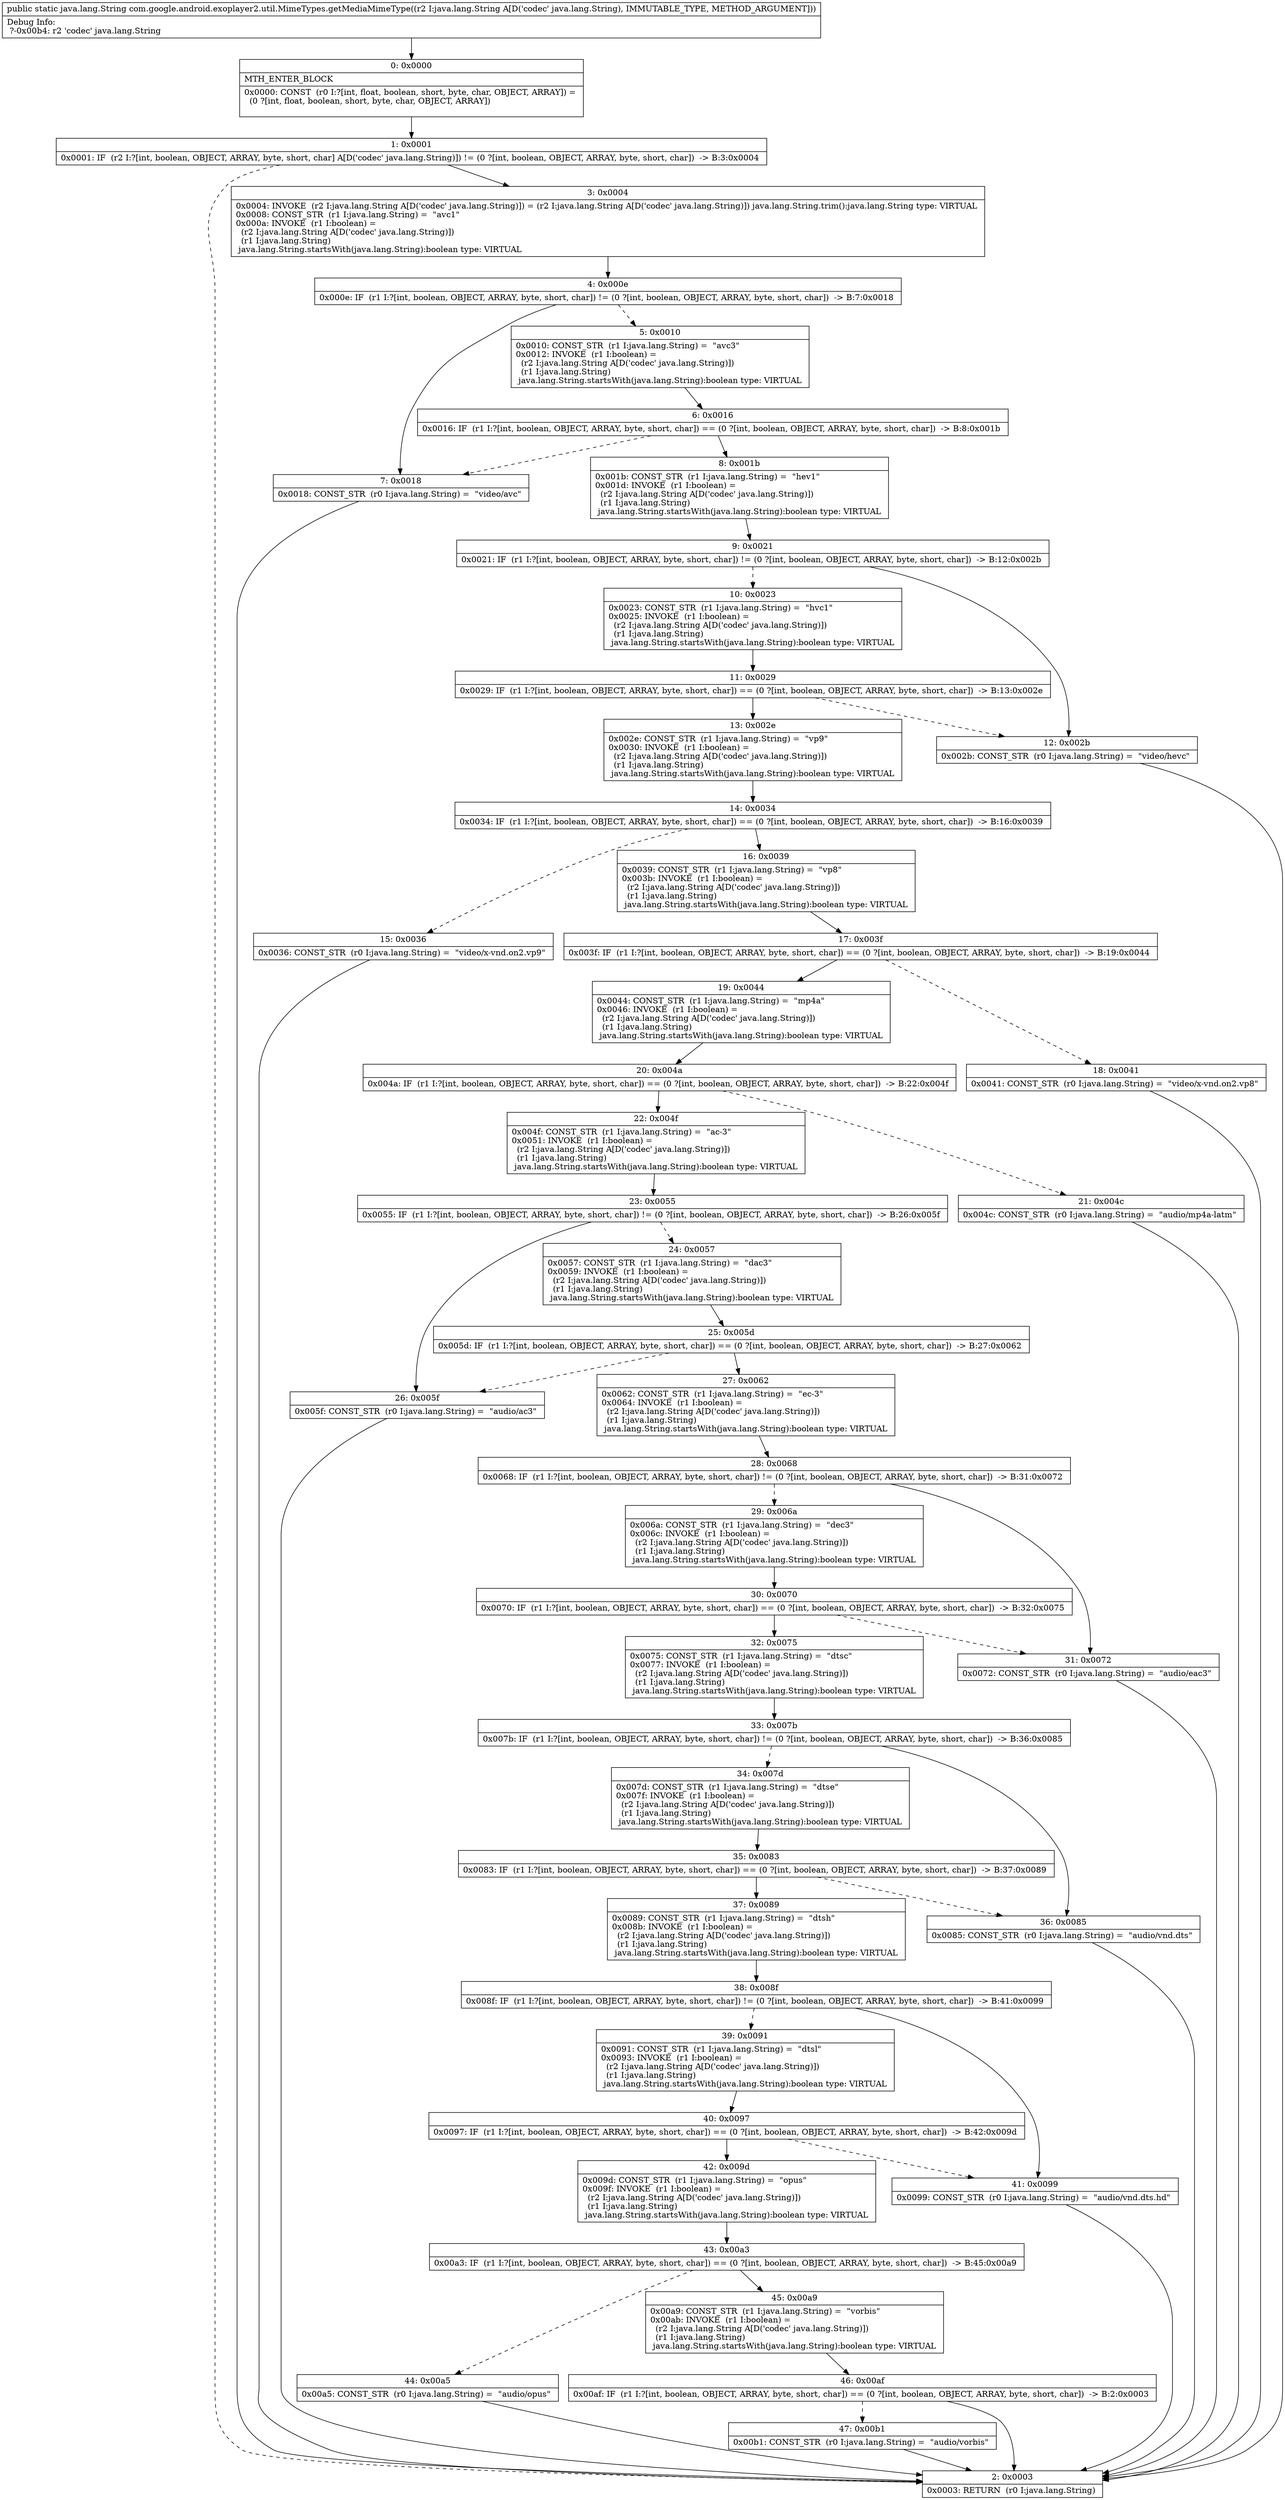 digraph "CFG forcom.google.android.exoplayer2.util.MimeTypes.getMediaMimeType(Ljava\/lang\/String;)Ljava\/lang\/String;" {
Node_0 [shape=record,label="{0\:\ 0x0000|MTH_ENTER_BLOCK\l|0x0000: CONST  (r0 I:?[int, float, boolean, short, byte, char, OBJECT, ARRAY]) = \l  (0 ?[int, float, boolean, short, byte, char, OBJECT, ARRAY])\l \l}"];
Node_1 [shape=record,label="{1\:\ 0x0001|0x0001: IF  (r2 I:?[int, boolean, OBJECT, ARRAY, byte, short, char] A[D('codec' java.lang.String)]) != (0 ?[int, boolean, OBJECT, ARRAY, byte, short, char])  \-\> B:3:0x0004 \l}"];
Node_2 [shape=record,label="{2\:\ 0x0003|0x0003: RETURN  (r0 I:java.lang.String) \l}"];
Node_3 [shape=record,label="{3\:\ 0x0004|0x0004: INVOKE  (r2 I:java.lang.String A[D('codec' java.lang.String)]) = (r2 I:java.lang.String A[D('codec' java.lang.String)]) java.lang.String.trim():java.lang.String type: VIRTUAL \l0x0008: CONST_STR  (r1 I:java.lang.String) =  \"avc1\" \l0x000a: INVOKE  (r1 I:boolean) = \l  (r2 I:java.lang.String A[D('codec' java.lang.String)])\l  (r1 I:java.lang.String)\l java.lang.String.startsWith(java.lang.String):boolean type: VIRTUAL \l}"];
Node_4 [shape=record,label="{4\:\ 0x000e|0x000e: IF  (r1 I:?[int, boolean, OBJECT, ARRAY, byte, short, char]) != (0 ?[int, boolean, OBJECT, ARRAY, byte, short, char])  \-\> B:7:0x0018 \l}"];
Node_5 [shape=record,label="{5\:\ 0x0010|0x0010: CONST_STR  (r1 I:java.lang.String) =  \"avc3\" \l0x0012: INVOKE  (r1 I:boolean) = \l  (r2 I:java.lang.String A[D('codec' java.lang.String)])\l  (r1 I:java.lang.String)\l java.lang.String.startsWith(java.lang.String):boolean type: VIRTUAL \l}"];
Node_6 [shape=record,label="{6\:\ 0x0016|0x0016: IF  (r1 I:?[int, boolean, OBJECT, ARRAY, byte, short, char]) == (0 ?[int, boolean, OBJECT, ARRAY, byte, short, char])  \-\> B:8:0x001b \l}"];
Node_7 [shape=record,label="{7\:\ 0x0018|0x0018: CONST_STR  (r0 I:java.lang.String) =  \"video\/avc\" \l}"];
Node_8 [shape=record,label="{8\:\ 0x001b|0x001b: CONST_STR  (r1 I:java.lang.String) =  \"hev1\" \l0x001d: INVOKE  (r1 I:boolean) = \l  (r2 I:java.lang.String A[D('codec' java.lang.String)])\l  (r1 I:java.lang.String)\l java.lang.String.startsWith(java.lang.String):boolean type: VIRTUAL \l}"];
Node_9 [shape=record,label="{9\:\ 0x0021|0x0021: IF  (r1 I:?[int, boolean, OBJECT, ARRAY, byte, short, char]) != (0 ?[int, boolean, OBJECT, ARRAY, byte, short, char])  \-\> B:12:0x002b \l}"];
Node_10 [shape=record,label="{10\:\ 0x0023|0x0023: CONST_STR  (r1 I:java.lang.String) =  \"hvc1\" \l0x0025: INVOKE  (r1 I:boolean) = \l  (r2 I:java.lang.String A[D('codec' java.lang.String)])\l  (r1 I:java.lang.String)\l java.lang.String.startsWith(java.lang.String):boolean type: VIRTUAL \l}"];
Node_11 [shape=record,label="{11\:\ 0x0029|0x0029: IF  (r1 I:?[int, boolean, OBJECT, ARRAY, byte, short, char]) == (0 ?[int, boolean, OBJECT, ARRAY, byte, short, char])  \-\> B:13:0x002e \l}"];
Node_12 [shape=record,label="{12\:\ 0x002b|0x002b: CONST_STR  (r0 I:java.lang.String) =  \"video\/hevc\" \l}"];
Node_13 [shape=record,label="{13\:\ 0x002e|0x002e: CONST_STR  (r1 I:java.lang.String) =  \"vp9\" \l0x0030: INVOKE  (r1 I:boolean) = \l  (r2 I:java.lang.String A[D('codec' java.lang.String)])\l  (r1 I:java.lang.String)\l java.lang.String.startsWith(java.lang.String):boolean type: VIRTUAL \l}"];
Node_14 [shape=record,label="{14\:\ 0x0034|0x0034: IF  (r1 I:?[int, boolean, OBJECT, ARRAY, byte, short, char]) == (0 ?[int, boolean, OBJECT, ARRAY, byte, short, char])  \-\> B:16:0x0039 \l}"];
Node_15 [shape=record,label="{15\:\ 0x0036|0x0036: CONST_STR  (r0 I:java.lang.String) =  \"video\/x\-vnd.on2.vp9\" \l}"];
Node_16 [shape=record,label="{16\:\ 0x0039|0x0039: CONST_STR  (r1 I:java.lang.String) =  \"vp8\" \l0x003b: INVOKE  (r1 I:boolean) = \l  (r2 I:java.lang.String A[D('codec' java.lang.String)])\l  (r1 I:java.lang.String)\l java.lang.String.startsWith(java.lang.String):boolean type: VIRTUAL \l}"];
Node_17 [shape=record,label="{17\:\ 0x003f|0x003f: IF  (r1 I:?[int, boolean, OBJECT, ARRAY, byte, short, char]) == (0 ?[int, boolean, OBJECT, ARRAY, byte, short, char])  \-\> B:19:0x0044 \l}"];
Node_18 [shape=record,label="{18\:\ 0x0041|0x0041: CONST_STR  (r0 I:java.lang.String) =  \"video\/x\-vnd.on2.vp8\" \l}"];
Node_19 [shape=record,label="{19\:\ 0x0044|0x0044: CONST_STR  (r1 I:java.lang.String) =  \"mp4a\" \l0x0046: INVOKE  (r1 I:boolean) = \l  (r2 I:java.lang.String A[D('codec' java.lang.String)])\l  (r1 I:java.lang.String)\l java.lang.String.startsWith(java.lang.String):boolean type: VIRTUAL \l}"];
Node_20 [shape=record,label="{20\:\ 0x004a|0x004a: IF  (r1 I:?[int, boolean, OBJECT, ARRAY, byte, short, char]) == (0 ?[int, boolean, OBJECT, ARRAY, byte, short, char])  \-\> B:22:0x004f \l}"];
Node_21 [shape=record,label="{21\:\ 0x004c|0x004c: CONST_STR  (r0 I:java.lang.String) =  \"audio\/mp4a\-latm\" \l}"];
Node_22 [shape=record,label="{22\:\ 0x004f|0x004f: CONST_STR  (r1 I:java.lang.String) =  \"ac\-3\" \l0x0051: INVOKE  (r1 I:boolean) = \l  (r2 I:java.lang.String A[D('codec' java.lang.String)])\l  (r1 I:java.lang.String)\l java.lang.String.startsWith(java.lang.String):boolean type: VIRTUAL \l}"];
Node_23 [shape=record,label="{23\:\ 0x0055|0x0055: IF  (r1 I:?[int, boolean, OBJECT, ARRAY, byte, short, char]) != (0 ?[int, boolean, OBJECT, ARRAY, byte, short, char])  \-\> B:26:0x005f \l}"];
Node_24 [shape=record,label="{24\:\ 0x0057|0x0057: CONST_STR  (r1 I:java.lang.String) =  \"dac3\" \l0x0059: INVOKE  (r1 I:boolean) = \l  (r2 I:java.lang.String A[D('codec' java.lang.String)])\l  (r1 I:java.lang.String)\l java.lang.String.startsWith(java.lang.String):boolean type: VIRTUAL \l}"];
Node_25 [shape=record,label="{25\:\ 0x005d|0x005d: IF  (r1 I:?[int, boolean, OBJECT, ARRAY, byte, short, char]) == (0 ?[int, boolean, OBJECT, ARRAY, byte, short, char])  \-\> B:27:0x0062 \l}"];
Node_26 [shape=record,label="{26\:\ 0x005f|0x005f: CONST_STR  (r0 I:java.lang.String) =  \"audio\/ac3\" \l}"];
Node_27 [shape=record,label="{27\:\ 0x0062|0x0062: CONST_STR  (r1 I:java.lang.String) =  \"ec\-3\" \l0x0064: INVOKE  (r1 I:boolean) = \l  (r2 I:java.lang.String A[D('codec' java.lang.String)])\l  (r1 I:java.lang.String)\l java.lang.String.startsWith(java.lang.String):boolean type: VIRTUAL \l}"];
Node_28 [shape=record,label="{28\:\ 0x0068|0x0068: IF  (r1 I:?[int, boolean, OBJECT, ARRAY, byte, short, char]) != (0 ?[int, boolean, OBJECT, ARRAY, byte, short, char])  \-\> B:31:0x0072 \l}"];
Node_29 [shape=record,label="{29\:\ 0x006a|0x006a: CONST_STR  (r1 I:java.lang.String) =  \"dec3\" \l0x006c: INVOKE  (r1 I:boolean) = \l  (r2 I:java.lang.String A[D('codec' java.lang.String)])\l  (r1 I:java.lang.String)\l java.lang.String.startsWith(java.lang.String):boolean type: VIRTUAL \l}"];
Node_30 [shape=record,label="{30\:\ 0x0070|0x0070: IF  (r1 I:?[int, boolean, OBJECT, ARRAY, byte, short, char]) == (0 ?[int, boolean, OBJECT, ARRAY, byte, short, char])  \-\> B:32:0x0075 \l}"];
Node_31 [shape=record,label="{31\:\ 0x0072|0x0072: CONST_STR  (r0 I:java.lang.String) =  \"audio\/eac3\" \l}"];
Node_32 [shape=record,label="{32\:\ 0x0075|0x0075: CONST_STR  (r1 I:java.lang.String) =  \"dtsc\" \l0x0077: INVOKE  (r1 I:boolean) = \l  (r2 I:java.lang.String A[D('codec' java.lang.String)])\l  (r1 I:java.lang.String)\l java.lang.String.startsWith(java.lang.String):boolean type: VIRTUAL \l}"];
Node_33 [shape=record,label="{33\:\ 0x007b|0x007b: IF  (r1 I:?[int, boolean, OBJECT, ARRAY, byte, short, char]) != (0 ?[int, boolean, OBJECT, ARRAY, byte, short, char])  \-\> B:36:0x0085 \l}"];
Node_34 [shape=record,label="{34\:\ 0x007d|0x007d: CONST_STR  (r1 I:java.lang.String) =  \"dtse\" \l0x007f: INVOKE  (r1 I:boolean) = \l  (r2 I:java.lang.String A[D('codec' java.lang.String)])\l  (r1 I:java.lang.String)\l java.lang.String.startsWith(java.lang.String):boolean type: VIRTUAL \l}"];
Node_35 [shape=record,label="{35\:\ 0x0083|0x0083: IF  (r1 I:?[int, boolean, OBJECT, ARRAY, byte, short, char]) == (0 ?[int, boolean, OBJECT, ARRAY, byte, short, char])  \-\> B:37:0x0089 \l}"];
Node_36 [shape=record,label="{36\:\ 0x0085|0x0085: CONST_STR  (r0 I:java.lang.String) =  \"audio\/vnd.dts\" \l}"];
Node_37 [shape=record,label="{37\:\ 0x0089|0x0089: CONST_STR  (r1 I:java.lang.String) =  \"dtsh\" \l0x008b: INVOKE  (r1 I:boolean) = \l  (r2 I:java.lang.String A[D('codec' java.lang.String)])\l  (r1 I:java.lang.String)\l java.lang.String.startsWith(java.lang.String):boolean type: VIRTUAL \l}"];
Node_38 [shape=record,label="{38\:\ 0x008f|0x008f: IF  (r1 I:?[int, boolean, OBJECT, ARRAY, byte, short, char]) != (0 ?[int, boolean, OBJECT, ARRAY, byte, short, char])  \-\> B:41:0x0099 \l}"];
Node_39 [shape=record,label="{39\:\ 0x0091|0x0091: CONST_STR  (r1 I:java.lang.String) =  \"dtsl\" \l0x0093: INVOKE  (r1 I:boolean) = \l  (r2 I:java.lang.String A[D('codec' java.lang.String)])\l  (r1 I:java.lang.String)\l java.lang.String.startsWith(java.lang.String):boolean type: VIRTUAL \l}"];
Node_40 [shape=record,label="{40\:\ 0x0097|0x0097: IF  (r1 I:?[int, boolean, OBJECT, ARRAY, byte, short, char]) == (0 ?[int, boolean, OBJECT, ARRAY, byte, short, char])  \-\> B:42:0x009d \l}"];
Node_41 [shape=record,label="{41\:\ 0x0099|0x0099: CONST_STR  (r0 I:java.lang.String) =  \"audio\/vnd.dts.hd\" \l}"];
Node_42 [shape=record,label="{42\:\ 0x009d|0x009d: CONST_STR  (r1 I:java.lang.String) =  \"opus\" \l0x009f: INVOKE  (r1 I:boolean) = \l  (r2 I:java.lang.String A[D('codec' java.lang.String)])\l  (r1 I:java.lang.String)\l java.lang.String.startsWith(java.lang.String):boolean type: VIRTUAL \l}"];
Node_43 [shape=record,label="{43\:\ 0x00a3|0x00a3: IF  (r1 I:?[int, boolean, OBJECT, ARRAY, byte, short, char]) == (0 ?[int, boolean, OBJECT, ARRAY, byte, short, char])  \-\> B:45:0x00a9 \l}"];
Node_44 [shape=record,label="{44\:\ 0x00a5|0x00a5: CONST_STR  (r0 I:java.lang.String) =  \"audio\/opus\" \l}"];
Node_45 [shape=record,label="{45\:\ 0x00a9|0x00a9: CONST_STR  (r1 I:java.lang.String) =  \"vorbis\" \l0x00ab: INVOKE  (r1 I:boolean) = \l  (r2 I:java.lang.String A[D('codec' java.lang.String)])\l  (r1 I:java.lang.String)\l java.lang.String.startsWith(java.lang.String):boolean type: VIRTUAL \l}"];
Node_46 [shape=record,label="{46\:\ 0x00af|0x00af: IF  (r1 I:?[int, boolean, OBJECT, ARRAY, byte, short, char]) == (0 ?[int, boolean, OBJECT, ARRAY, byte, short, char])  \-\> B:2:0x0003 \l}"];
Node_47 [shape=record,label="{47\:\ 0x00b1|0x00b1: CONST_STR  (r0 I:java.lang.String) =  \"audio\/vorbis\" \l}"];
MethodNode[shape=record,label="{public static java.lang.String com.google.android.exoplayer2.util.MimeTypes.getMediaMimeType((r2 I:java.lang.String A[D('codec' java.lang.String), IMMUTABLE_TYPE, METHOD_ARGUMENT]))  | Debug Info:\l  ?\-0x00b4: r2 'codec' java.lang.String\l}"];
MethodNode -> Node_0;
Node_0 -> Node_1;
Node_1 -> Node_2[style=dashed];
Node_1 -> Node_3;
Node_3 -> Node_4;
Node_4 -> Node_5[style=dashed];
Node_4 -> Node_7;
Node_5 -> Node_6;
Node_6 -> Node_7[style=dashed];
Node_6 -> Node_8;
Node_7 -> Node_2;
Node_8 -> Node_9;
Node_9 -> Node_10[style=dashed];
Node_9 -> Node_12;
Node_10 -> Node_11;
Node_11 -> Node_12[style=dashed];
Node_11 -> Node_13;
Node_12 -> Node_2;
Node_13 -> Node_14;
Node_14 -> Node_15[style=dashed];
Node_14 -> Node_16;
Node_15 -> Node_2;
Node_16 -> Node_17;
Node_17 -> Node_18[style=dashed];
Node_17 -> Node_19;
Node_18 -> Node_2;
Node_19 -> Node_20;
Node_20 -> Node_21[style=dashed];
Node_20 -> Node_22;
Node_21 -> Node_2;
Node_22 -> Node_23;
Node_23 -> Node_24[style=dashed];
Node_23 -> Node_26;
Node_24 -> Node_25;
Node_25 -> Node_26[style=dashed];
Node_25 -> Node_27;
Node_26 -> Node_2;
Node_27 -> Node_28;
Node_28 -> Node_29[style=dashed];
Node_28 -> Node_31;
Node_29 -> Node_30;
Node_30 -> Node_31[style=dashed];
Node_30 -> Node_32;
Node_31 -> Node_2;
Node_32 -> Node_33;
Node_33 -> Node_34[style=dashed];
Node_33 -> Node_36;
Node_34 -> Node_35;
Node_35 -> Node_36[style=dashed];
Node_35 -> Node_37;
Node_36 -> Node_2;
Node_37 -> Node_38;
Node_38 -> Node_39[style=dashed];
Node_38 -> Node_41;
Node_39 -> Node_40;
Node_40 -> Node_41[style=dashed];
Node_40 -> Node_42;
Node_41 -> Node_2;
Node_42 -> Node_43;
Node_43 -> Node_44[style=dashed];
Node_43 -> Node_45;
Node_44 -> Node_2;
Node_45 -> Node_46;
Node_46 -> Node_2;
Node_46 -> Node_47[style=dashed];
Node_47 -> Node_2;
}

